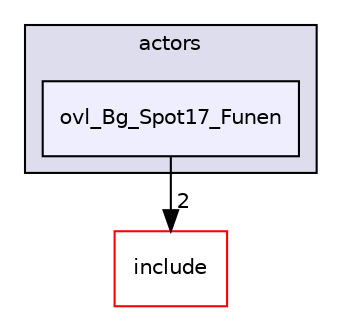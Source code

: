 digraph "src/overlays/actors/ovl_Bg_Spot17_Funen" {
  compound=true
  node [ fontsize="10", fontname="Helvetica"];
  edge [ labelfontsize="10", labelfontname="Helvetica"];
  subgraph clusterdir_e93473484be31ce7bcb356bd643a22f8 {
    graph [ bgcolor="#ddddee", pencolor="black", label="actors" fontname="Helvetica", fontsize="10", URL="dir_e93473484be31ce7bcb356bd643a22f8.html"]
  dir_95a31d23e01b991819e6f1e2e8180819 [shape=box, label="ovl_Bg_Spot17_Funen", style="filled", fillcolor="#eeeeff", pencolor="black", URL="dir_95a31d23e01b991819e6f1e2e8180819.html"];
  }
  dir_d44c64559bbebec7f509842c48db8b23 [shape=box label="include" fillcolor="white" style="filled" color="red" URL="dir_d44c64559bbebec7f509842c48db8b23.html"];
  dir_95a31d23e01b991819e6f1e2e8180819->dir_d44c64559bbebec7f509842c48db8b23 [headlabel="2", labeldistance=1.5 headhref="dir_000124_000000.html"];
}
